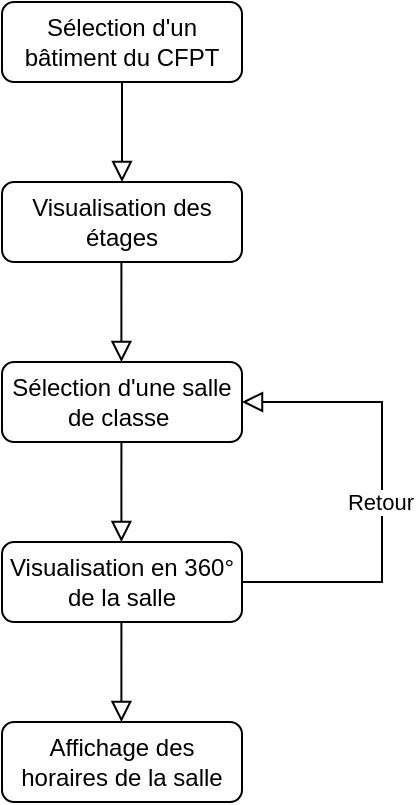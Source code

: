 <mxfile version="13.10.0" type="device"><diagram id="C5RBs43oDa-KdzZeNtuy" name="Page-1"><mxGraphModel dx="981" dy="532" grid="1" gridSize="10" guides="1" tooltips="1" connect="1" arrows="1" fold="1" page="1" pageScale="1" pageWidth="827" pageHeight="1169" math="0" shadow="0"><root><mxCell id="WIyWlLk6GJQsqaUBKTNV-0"/><mxCell id="WIyWlLk6GJQsqaUBKTNV-1" parent="WIyWlLk6GJQsqaUBKTNV-0"/><mxCell id="WIyWlLk6GJQsqaUBKTNV-2" value="" style="rounded=0;html=1;jettySize=auto;orthogonalLoop=1;fontSize=11;endArrow=block;endFill=0;endSize=8;strokeWidth=1;shadow=0;labelBackgroundColor=none;edgeStyle=orthogonalEdgeStyle;" parent="WIyWlLk6GJQsqaUBKTNV-1" source="WIyWlLk6GJQsqaUBKTNV-3" edge="1"><mxGeometry relative="1" as="geometry"><mxPoint x="220" y="170" as="targetPoint"/></mxGeometry></mxCell><mxCell id="WIyWlLk6GJQsqaUBKTNV-3" value="Sélection d'un bâtiment du CFPT" style="rounded=1;whiteSpace=wrap;html=1;fontSize=12;glass=0;strokeWidth=1;shadow=0;" parent="WIyWlLk6GJQsqaUBKTNV-1" vertex="1"><mxGeometry x="160" y="80" width="120" height="40" as="geometry"/></mxCell><mxCell id="WIyWlLk6GJQsqaUBKTNV-7" value="Visualisation des étages" style="rounded=1;whiteSpace=wrap;html=1;fontSize=12;glass=0;strokeWidth=1;shadow=0;" parent="WIyWlLk6GJQsqaUBKTNV-1" vertex="1"><mxGeometry x="160" y="170" width="120" height="40" as="geometry"/></mxCell><mxCell id="VdfJrA5P0smxPDTz5Pno-0" value="" style="rounded=0;html=1;jettySize=auto;orthogonalLoop=1;fontSize=11;endArrow=block;endFill=0;endSize=8;strokeWidth=1;shadow=0;labelBackgroundColor=none;edgeStyle=orthogonalEdgeStyle;" edge="1" parent="WIyWlLk6GJQsqaUBKTNV-1"><mxGeometry relative="1" as="geometry"><mxPoint x="219.71" y="210" as="sourcePoint"/><mxPoint x="219.71" y="260" as="targetPoint"/><Array as="points"><mxPoint x="219.71" y="230"/><mxPoint x="219.71" y="230"/></Array></mxGeometry></mxCell><mxCell id="VdfJrA5P0smxPDTz5Pno-1" value="Sélection d'une salle de classe&amp;nbsp;" style="rounded=1;whiteSpace=wrap;html=1;fontSize=12;glass=0;strokeWidth=1;shadow=0;" vertex="1" parent="WIyWlLk6GJQsqaUBKTNV-1"><mxGeometry x="160" y="260" width="120" height="40" as="geometry"/></mxCell><mxCell id="VdfJrA5P0smxPDTz5Pno-2" value="" style="rounded=0;html=1;jettySize=auto;orthogonalLoop=1;fontSize=11;endArrow=block;endFill=0;endSize=8;strokeWidth=1;shadow=0;labelBackgroundColor=none;edgeStyle=orthogonalEdgeStyle;" edge="1" parent="WIyWlLk6GJQsqaUBKTNV-1"><mxGeometry relative="1" as="geometry"><mxPoint x="219.71" y="300.0" as="sourcePoint"/><mxPoint x="219.71" y="350.0" as="targetPoint"/><Array as="points"><mxPoint x="219.71" y="320"/><mxPoint x="219.71" y="320"/></Array></mxGeometry></mxCell><mxCell id="VdfJrA5P0smxPDTz5Pno-3" value="Visualisation en 360° de la salle" style="rounded=1;whiteSpace=wrap;html=1;fontSize=12;glass=0;strokeWidth=1;shadow=0;" vertex="1" parent="WIyWlLk6GJQsqaUBKTNV-1"><mxGeometry x="160" y="350" width="120" height="40" as="geometry"/></mxCell><mxCell id="VdfJrA5P0smxPDTz5Pno-4" value="" style="rounded=0;html=1;jettySize=auto;orthogonalLoop=1;fontSize=11;endArrow=block;endFill=0;endSize=8;strokeWidth=1;shadow=0;labelBackgroundColor=none;edgeStyle=orthogonalEdgeStyle;" edge="1" parent="WIyWlLk6GJQsqaUBKTNV-1"><mxGeometry relative="1" as="geometry"><mxPoint x="219.71" y="390.0" as="sourcePoint"/><mxPoint x="219.71" y="440.0" as="targetPoint"/><Array as="points"><mxPoint x="219.71" y="410"/><mxPoint x="219.71" y="410"/></Array></mxGeometry></mxCell><mxCell id="VdfJrA5P0smxPDTz5Pno-5" value="Affichage des horaires de la salle" style="rounded=1;whiteSpace=wrap;html=1;fontSize=12;glass=0;strokeWidth=1;shadow=0;" vertex="1" parent="WIyWlLk6GJQsqaUBKTNV-1"><mxGeometry x="160" y="440" width="120" height="40" as="geometry"/></mxCell><mxCell id="VdfJrA5P0smxPDTz5Pno-6" value="" style="rounded=0;html=1;jettySize=auto;orthogonalLoop=1;fontSize=11;endArrow=block;endFill=0;endSize=8;strokeWidth=1;shadow=0;labelBackgroundColor=none;edgeStyle=orthogonalEdgeStyle;entryX=1;entryY=0.5;entryDx=0;entryDy=0;" edge="1" parent="WIyWlLk6GJQsqaUBKTNV-1" target="VdfJrA5P0smxPDTz5Pno-1"><mxGeometry relative="1" as="geometry"><mxPoint x="280.0" y="370.0" as="sourcePoint"/><mxPoint x="350" y="280" as="targetPoint"/><Array as="points"><mxPoint x="350" y="370"/><mxPoint x="350" y="280"/></Array></mxGeometry></mxCell><mxCell id="VdfJrA5P0smxPDTz5Pno-7" value="Retour" style="edgeLabel;html=1;align=center;verticalAlign=middle;resizable=0;points=[];" vertex="1" connectable="0" parent="VdfJrA5P0smxPDTz5Pno-6"><mxGeometry x="-0.14" y="1" relative="1" as="geometry"><mxPoint y="-11.41" as="offset"/></mxGeometry></mxCell></root></mxGraphModel></diagram></mxfile>